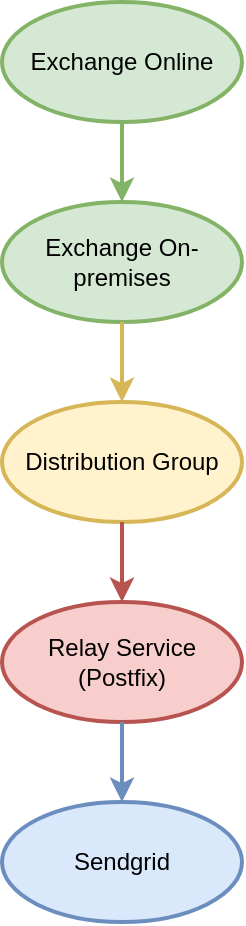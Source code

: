 <mxfile>
  <diagram name="Flashy Email System">
    <mxGraphModel dx="1000" dy="1000" grid="1" gridSize="10" guides="1" tooltips="1" connect="1" arrows="1" fold="1" page="1" pageScale="1" pageWidth="827" pageHeight="1169" math="0" shadow="0">
      <root>
        <mxCell id="0"/>
        <mxCell id="1" parent="0"/>

        <!-- Exchange Online -->
        <mxCell id="2" value="Exchange Online" style="shape=ellipse;whiteSpace=wrap;html=1;fillColor=#d5e8d4;strokeColor=#82b366;strokeWidth=2;" vertex="1" parent="1">
          <mxGeometry x="160" y="50" width="120" height="60" as="geometry"/>
        </mxCell>

        <!-- Exchange On-premises -->
        <mxCell id="3" value="Exchange On-premises" style="shape=ellipse;whiteSpace=wrap;html=1;fillColor=#d5e8d4;strokeColor=#82b366;strokeWidth=2;" vertex="1" parent="1">
          <mxGeometry x="160" y="150" width="120" height="60" as="geometry"/>
        </mxCell>

        <!-- Distribution Group -->
        <mxCell id="4" value="Distribution Group" style="shape=ellipse;whiteSpace=wrap;html=1;fillColor=#fff2cc;strokeColor=#d6b656;strokeWidth=2;" vertex="1" parent="1">
          <mxGeometry x="160" y="250" width="120" height="60" as="geometry"/>
        </mxCell>

        <!-- Relay Service -->
        <mxCell id="5" value="Relay Service (Postfix)" style="shape=ellipse;whiteSpace=wrap;html=1;fillColor=#f8cecc;strokeColor=#b85450;strokeWidth=2;" vertex="1" parent="1">
          <mxGeometry x="160" y="350" width="120" height="60" as="geometry"/>
        </mxCell>

        <!-- Sendgrid -->
        <mxCell id="6" value="Sendgrid" style="shape=ellipse;whiteSpace=wrap;html=1;fillColor=#dae8fc;strokeColor=#6c8ebf;strokeWidth=2;" vertex="1" parent="1">
          <mxGeometry x="160" y="450" width="120" height="60" as="geometry"/>
        </mxCell>

        <!-- Connections -->
        <mxCell id="7" style="edgeStyle=orthogonalEdgeStyle;rounded=0;orthogonalLoop=1;jettySize=auto;html=1;strokeColor=#82b366;strokeWidth=2;" edge="1" parent="1" source="2" target="3">
          <mxGeometry relative="1" as="geometry"/>
        </mxCell>

        <mxCell id="8" style="edgeStyle=orthogonalEdgeStyle;rounded=0;orthogonalLoop=1;jettySize=auto;html=1;strokeColor=#d6b656;strokeWidth=2;" edge="1" parent="1" source="3" target="4">
          <mxGeometry relative="1" as="geometry"/>
        </mxCell>

        <mxCell id="9" style="edgeStyle=orthogonalEdgeStyle;rounded=0;orthogonalLoop=1;jettySize=auto;html=1;strokeColor=#b85450;strokeWidth=2;" edge="1" parent="1" source="4" target="5">
          <mxGeometry relative="1" as="geometry"/>
        </mxCell>

        <mxCell id="10" style="edgeStyle=orthogonalEdgeStyle;rounded=0;orthogonalLoop=1;jettySize=auto;html=1;strokeColor=#6c8ebf;strokeWidth=2;" edge="1" parent="1" source="5" target="6">
          <mxGeometry relative="1" as="geometry"/>
        </mxCell>

      </root>
    </mxGraphModel>
  </diagram>
</mxfile>
